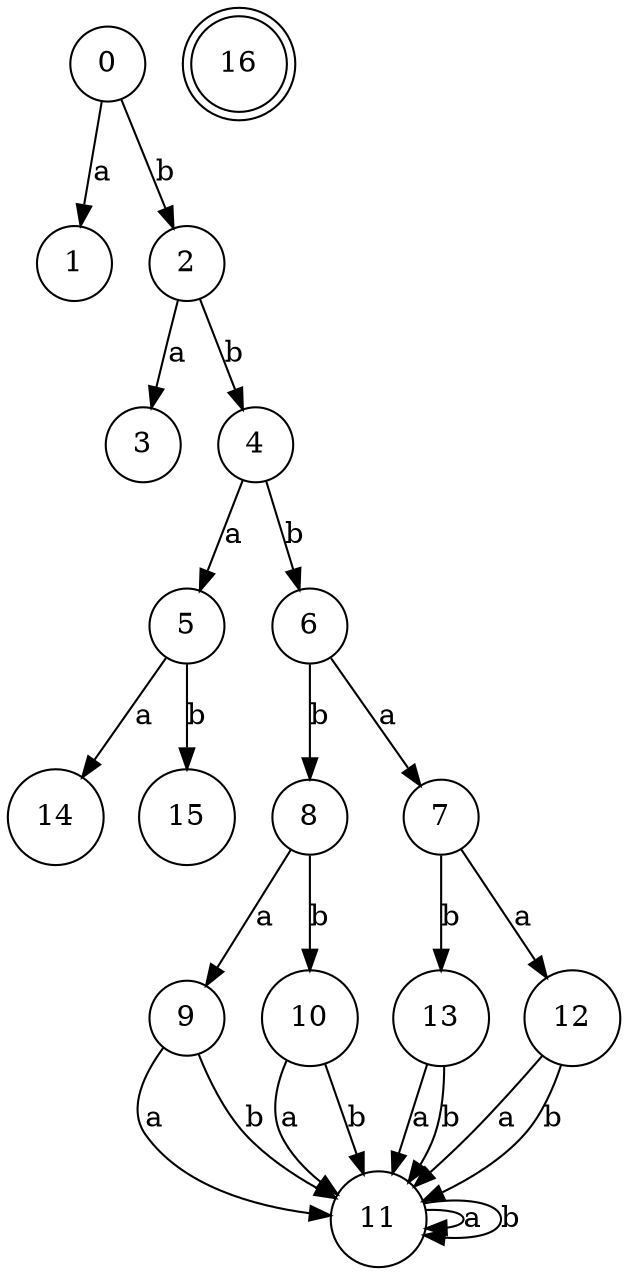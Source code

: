 digraph G {
node_13 [shape=circle,label="13"];
	node_13 -> node_11 [label="a"];
	node_13 -> node_11 [label="b"];
node_8 [shape=circle,label="8"];
	node_8 -> node_9 [label="a"];
	node_8 -> node_10 [label="b"];
node_11 [shape=circle,label="11"];
	node_11 -> node_11 [label="a"];
	node_11 -> node_11 [label="b"];
node_5 [shape=circle,label="5"];
	node_5 -> node_14 [label="a"];
	node_5 -> node_15 [label="b"];
node_6 [shape=circle,label="6"];
	node_6 -> node_7 [label="a"];
	node_6 -> node_8 [label="b"];
node_10 [shape=circle,label="10"];
	node_10 -> node_11 [label="a"];
	node_10 -> node_11 [label="b"];
node_14 [shape=circle,label="14"];
node_9 [shape=circle,label="9"];
	node_9 -> node_11 [label="a"];
	node_9 -> node_11 [label="b"];
node_0 [shape=circle,label="0"];
	node_0 -> node_1 [label="a"];
	node_0 -> node_2 [label="b"];
node_7 [shape=circle,label="7"];
	node_7 -> node_12 [label="a"];
	node_7 -> node_13 [label="b"];
node_3 [shape=circle,label="3"];
node_4 [shape=circle,label="4"];
	node_4 -> node_5 [label="a"];
	node_4 -> node_6 [label="b"];
node_15 [shape=circle,label="15"];
node_12 [shape=circle,label="12"];
	node_12 -> node_11 [label="a"];
	node_12 -> node_11 [label="b"];
node_16 [shape=doublecircle,label="16"];
node_2 [shape=circle,label="2"];
	node_2 -> node_3 [label="a"];
	node_2 -> node_4 [label="b"];
node_1 [shape=circle,label="1"];
}
